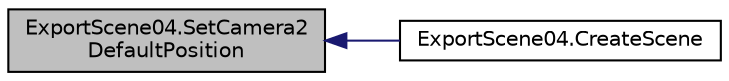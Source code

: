 digraph "ExportScene04.SetCamera2DefaultPosition"
{
  edge [fontname="Helvetica",fontsize="10",labelfontname="Helvetica",labelfontsize="10"];
  node [fontname="Helvetica",fontsize="10",shape=record];
  rankdir="LR";
  Node50 [label="ExportScene04.SetCamera2\lDefaultPosition",height=0.2,width=0.4,color="black", fillcolor="grey75", style="filled", fontcolor="black"];
  Node50 -> Node51 [dir="back",color="midnightblue",fontsize="10",style="solid",fontname="Helvetica"];
  Node51 [label="ExportScene04.CreateScene",height=0.2,width=0.4,color="black", fillcolor="white", style="filled",URL="$namespace_export_scene04.html#a7e8f386cc2dcb6e596b141e4b80eff56"];
}
